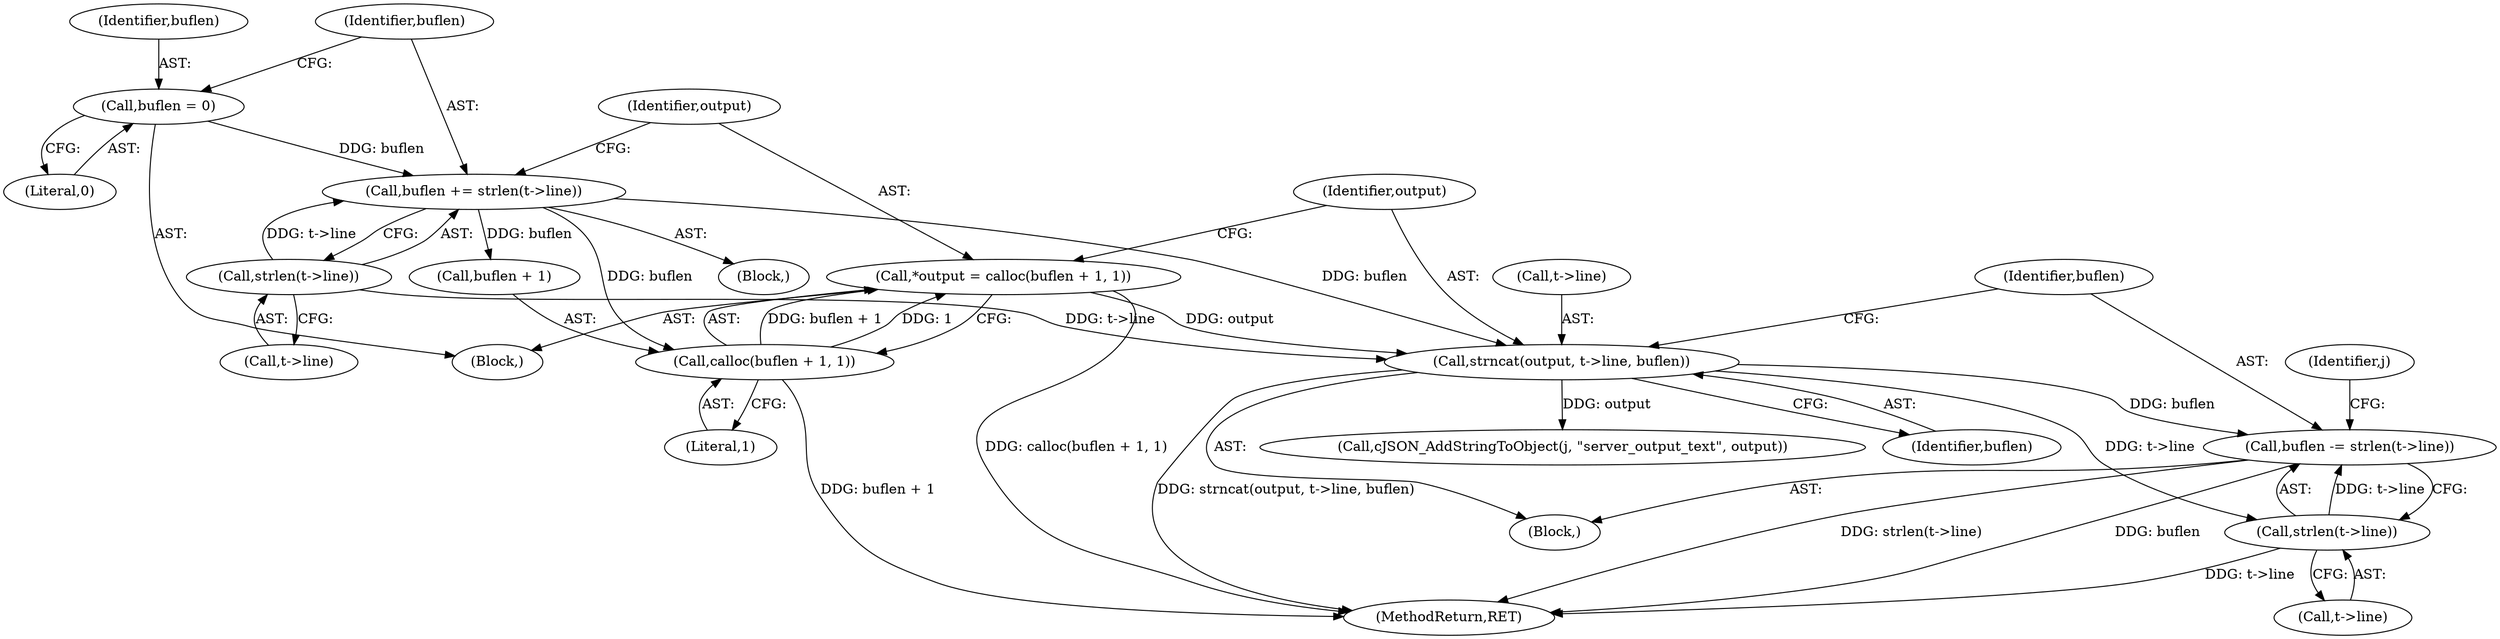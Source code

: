 digraph "0_iperf_91f2fa59e8ed80dfbf400add0164ee0e508e412a_51@API" {
"1000230" [label="(Call,buflen -= strlen(t->line))"];
"1000232" [label="(Call,strlen(t->line))"];
"1000224" [label="(Call,strncat(output, t->line, buflen))"];
"1000216" [label="(Call,*output = calloc(buflen + 1, 1))"];
"1000218" [label="(Call,calloc(buflen + 1, 1))"];
"1000209" [label="(Call,buflen += strlen(t->line))"];
"1000211" [label="(Call,strlen(t->line))"];
"1000204" [label="(Call,buflen = 0)"];
"1000208" [label="(Block,)"];
"1000210" [label="(Identifier,buflen)"];
"1000224" [label="(Call,strncat(output, t->line, buflen))"];
"1000230" [label="(Call,buflen -= strlen(t->line))"];
"1000237" [label="(Identifier,j)"];
"1000218" [label="(Call,calloc(buflen + 1, 1))"];
"1000232" [label="(Call,strlen(t->line))"];
"1000222" [label="(Literal,1)"];
"1000225" [label="(Identifier,output)"];
"1000223" [label="(Block,)"];
"1000233" [label="(Call,t->line)"];
"1000206" [label="(Literal,0)"];
"1000204" [label="(Call,buflen = 0)"];
"1000216" [label="(Call,*output = calloc(buflen + 1, 1))"];
"1000205" [label="(Identifier,buflen)"];
"1000202" [label="(Block,)"];
"1000219" [label="(Call,buflen + 1)"];
"1000229" [label="(Identifier,buflen)"];
"1000209" [label="(Call,buflen += strlen(t->line))"];
"1000226" [label="(Call,t->line)"];
"1000384" [label="(MethodReturn,RET)"];
"1000211" [label="(Call,strlen(t->line))"];
"1000212" [label="(Call,t->line)"];
"1000236" [label="(Call,cJSON_AddStringToObject(j, \"server_output_text\", output))"];
"1000217" [label="(Identifier,output)"];
"1000231" [label="(Identifier,buflen)"];
"1000230" -> "1000223"  [label="AST: "];
"1000230" -> "1000232"  [label="CFG: "];
"1000231" -> "1000230"  [label="AST: "];
"1000232" -> "1000230"  [label="AST: "];
"1000237" -> "1000230"  [label="CFG: "];
"1000230" -> "1000384"  [label="DDG: buflen"];
"1000230" -> "1000384"  [label="DDG: strlen(t->line)"];
"1000232" -> "1000230"  [label="DDG: t->line"];
"1000224" -> "1000230"  [label="DDG: buflen"];
"1000232" -> "1000233"  [label="CFG: "];
"1000233" -> "1000232"  [label="AST: "];
"1000232" -> "1000384"  [label="DDG: t->line"];
"1000224" -> "1000232"  [label="DDG: t->line"];
"1000224" -> "1000223"  [label="AST: "];
"1000224" -> "1000229"  [label="CFG: "];
"1000225" -> "1000224"  [label="AST: "];
"1000226" -> "1000224"  [label="AST: "];
"1000229" -> "1000224"  [label="AST: "];
"1000231" -> "1000224"  [label="CFG: "];
"1000224" -> "1000384"  [label="DDG: strncat(output, t->line, buflen)"];
"1000216" -> "1000224"  [label="DDG: output"];
"1000211" -> "1000224"  [label="DDG: t->line"];
"1000209" -> "1000224"  [label="DDG: buflen"];
"1000224" -> "1000236"  [label="DDG: output"];
"1000216" -> "1000202"  [label="AST: "];
"1000216" -> "1000218"  [label="CFG: "];
"1000217" -> "1000216"  [label="AST: "];
"1000218" -> "1000216"  [label="AST: "];
"1000225" -> "1000216"  [label="CFG: "];
"1000216" -> "1000384"  [label="DDG: calloc(buflen + 1, 1)"];
"1000218" -> "1000216"  [label="DDG: buflen + 1"];
"1000218" -> "1000216"  [label="DDG: 1"];
"1000218" -> "1000222"  [label="CFG: "];
"1000219" -> "1000218"  [label="AST: "];
"1000222" -> "1000218"  [label="AST: "];
"1000218" -> "1000384"  [label="DDG: buflen + 1"];
"1000209" -> "1000218"  [label="DDG: buflen"];
"1000209" -> "1000208"  [label="AST: "];
"1000209" -> "1000211"  [label="CFG: "];
"1000210" -> "1000209"  [label="AST: "];
"1000211" -> "1000209"  [label="AST: "];
"1000217" -> "1000209"  [label="CFG: "];
"1000211" -> "1000209"  [label="DDG: t->line"];
"1000204" -> "1000209"  [label="DDG: buflen"];
"1000209" -> "1000219"  [label="DDG: buflen"];
"1000211" -> "1000212"  [label="CFG: "];
"1000212" -> "1000211"  [label="AST: "];
"1000204" -> "1000202"  [label="AST: "];
"1000204" -> "1000206"  [label="CFG: "];
"1000205" -> "1000204"  [label="AST: "];
"1000206" -> "1000204"  [label="AST: "];
"1000210" -> "1000204"  [label="CFG: "];
}
